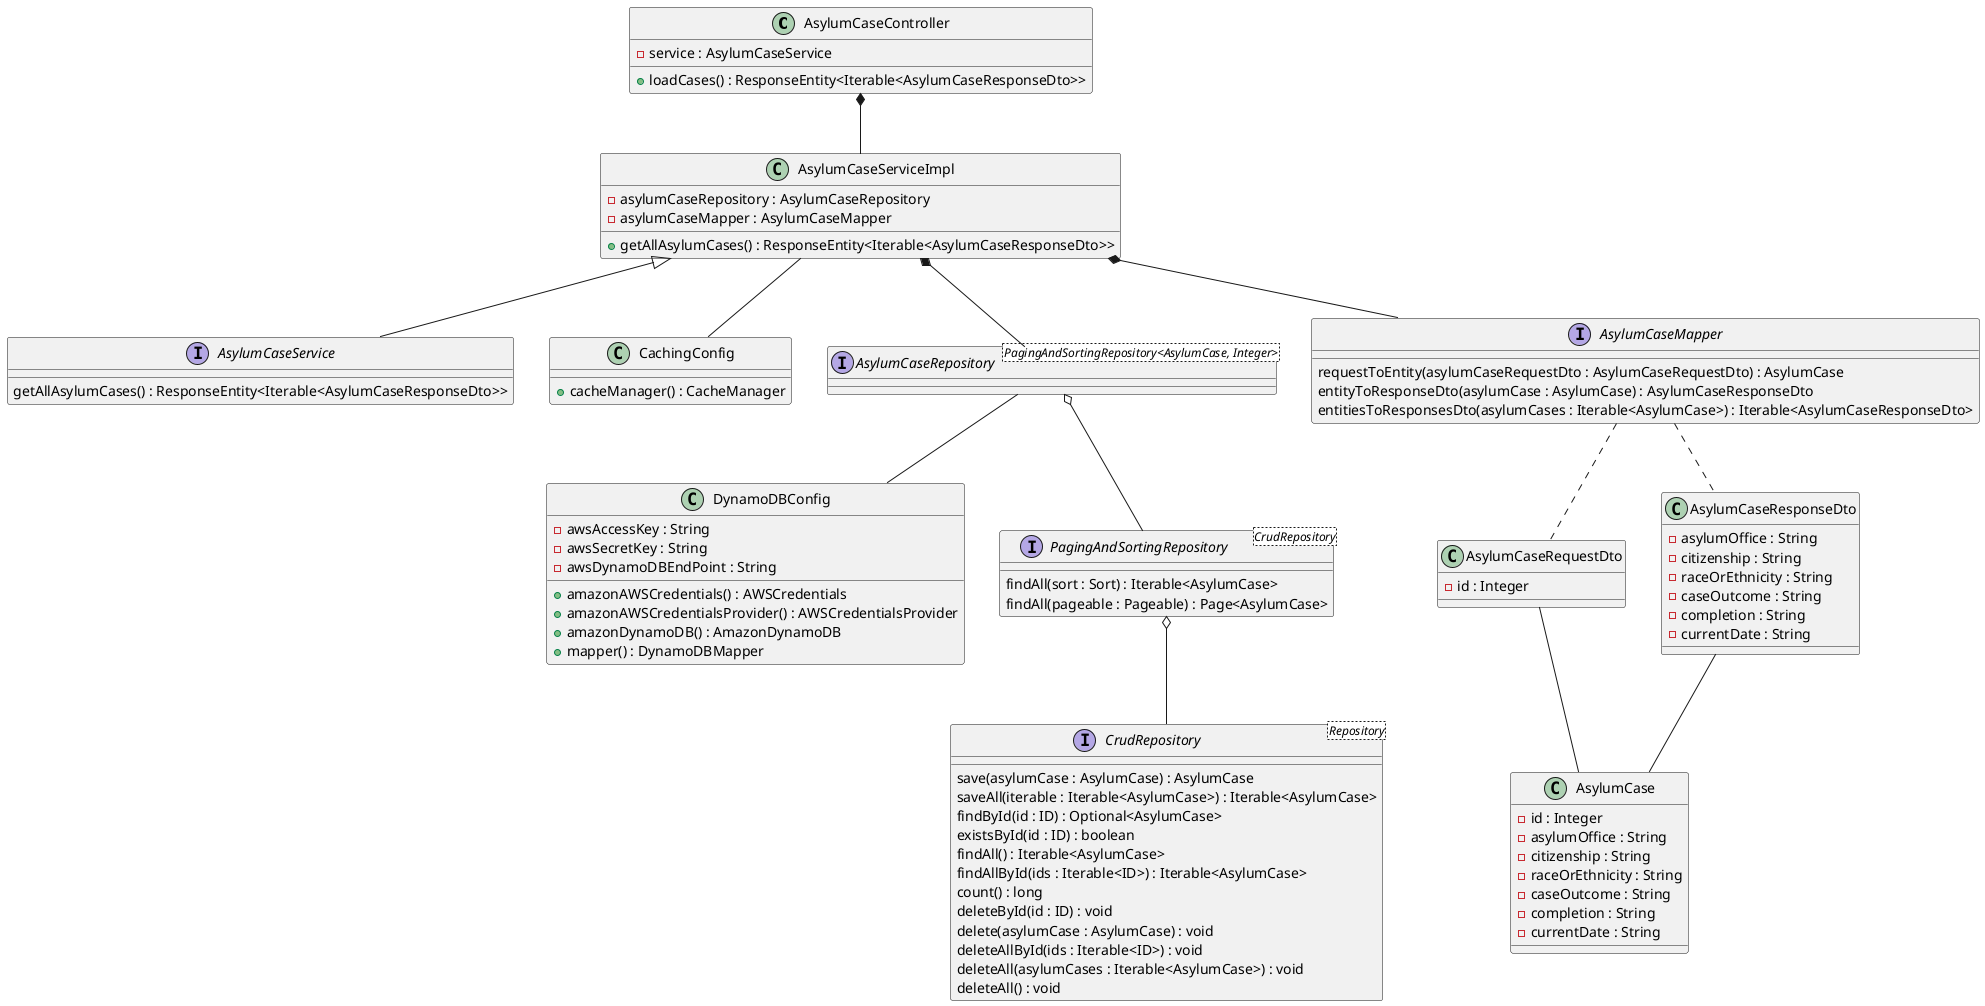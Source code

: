 @startuml

'End point mappings
class AsylumCaseController {
    - service : AsylumCaseService
    + loadCases() : ResponseEntity<Iterable<AsylumCaseResponseDto>>
}


'Add cache config Annotations in service
interface AsylumCaseService {
    getAllAsylumCases() : ResponseEntity<Iterable<AsylumCaseResponseDto>>
}

class AsylumCaseServiceImpl {
    - asylumCaseRepository : AsylumCaseRepository
    - asylumCaseMapper : AsylumCaseMapper
    + getAllAsylumCases() : ResponseEntity<Iterable<AsylumCaseResponseDto>>
}

'Config for DynamoDB
class DynamoDBConfig {
    - awsAccessKey : String
    - awsSecretKey : String
    - awsDynamoDBEndPoint : String
    + amazonAWSCredentials() : AWSCredentials
    + amazonAWSCredentialsProvider() : AWSCredentialsProvider
    + amazonDynamoDB() : AmazonDynamoDB
    + mapper() : DynamoDBMapper
}

'Config to enable caching
class CachingConfig {
    + cacheManager() : CacheManager
}

'repo for DynamoDB calls
interface AsylumCaseRepository <PagingAndSortingRepository<AsylumCase, Integer>>

'Entity for data model
class AsylumCase {
    - id : Integer
    - asylumOffice : String
    - citizenship : String
    - raceOrEthnicity : String
    - caseOutcome : String
    - completion : String
    - currentDate : String
}

class AsylumCaseRequestDto {
    - id : Integer
}

class AsylumCaseResponseDto {
    - asylumOffice : String
    - citizenship : String
    - raceOrEthnicity : String
    - caseOutcome : String
    - completion : String
    - currentDate : String
}

' Part of the  MapStruct dependency
interface AsylumCaseMapper {
    requestToEntity(asylumCaseRequestDto : AsylumCaseRequestDto) : AsylumCase
    entityToResponseDto(asylumCase : AsylumCase) : AsylumCaseResponseDto
    entitiesToResponsesDto(asylumCases : Iterable<AsylumCase>) : Iterable<AsylumCaseResponseDto>
}

'Not owned classes & interfaces
interface PagingAndSortingRepository <CrudRepository> {
    findAll(sort : Sort) : Iterable<AsylumCase>
    findAll(pageable : Pageable) : Page<AsylumCase>
}

interface CrudRepository <Repository> {
    save(asylumCase : AsylumCase) : AsylumCase
    saveAll(iterable : Iterable<AsylumCase>) : Iterable<AsylumCase>
    findById(id : ID) : Optional<AsylumCase>
    existsById(id : ID) : boolean
    findAll() : Iterable<AsylumCase>
    findAllById(ids : Iterable<ID>) : Iterable<AsylumCase>
    count() : long
    deleteById(id : ID) : void
    delete(asylumCase : AsylumCase) : void
    deleteAllById(ids : Iterable<ID>) : void
    deleteAll(asylumCases : Iterable<AsylumCase>) : void
    deleteAll() : void
}

AsylumCaseController *-- AsylumCaseServiceImpl

AsylumCaseServiceImpl <|-- AsylumCaseService
AsylumCaseServiceImpl *-- AsylumCaseRepository
AsylumCaseServiceImpl *-- AsylumCaseMapper
AsylumCaseServiceImpl -- CachingConfig


AsylumCaseMapper .. AsylumCaseRequestDto
AsylumCaseMapper .. AsylumCaseResponseDto

AsylumCaseRequestDto -- AsylumCase

AsylumCaseResponseDto -- AsylumCase

AsylumCaseRepository  o-- PagingAndSortingRepository
AsylumCaseRepository -- DynamoDBConfig

PagingAndSortingRepository  o-- CrudRepository

'Extension/
'Association <|-- (owner <|-- pet) Implements
'Composition *-- (pet *-- leg) Instantiation (part of)
'Aggregation (car o-- wheel) Extends (has a)

@enduml